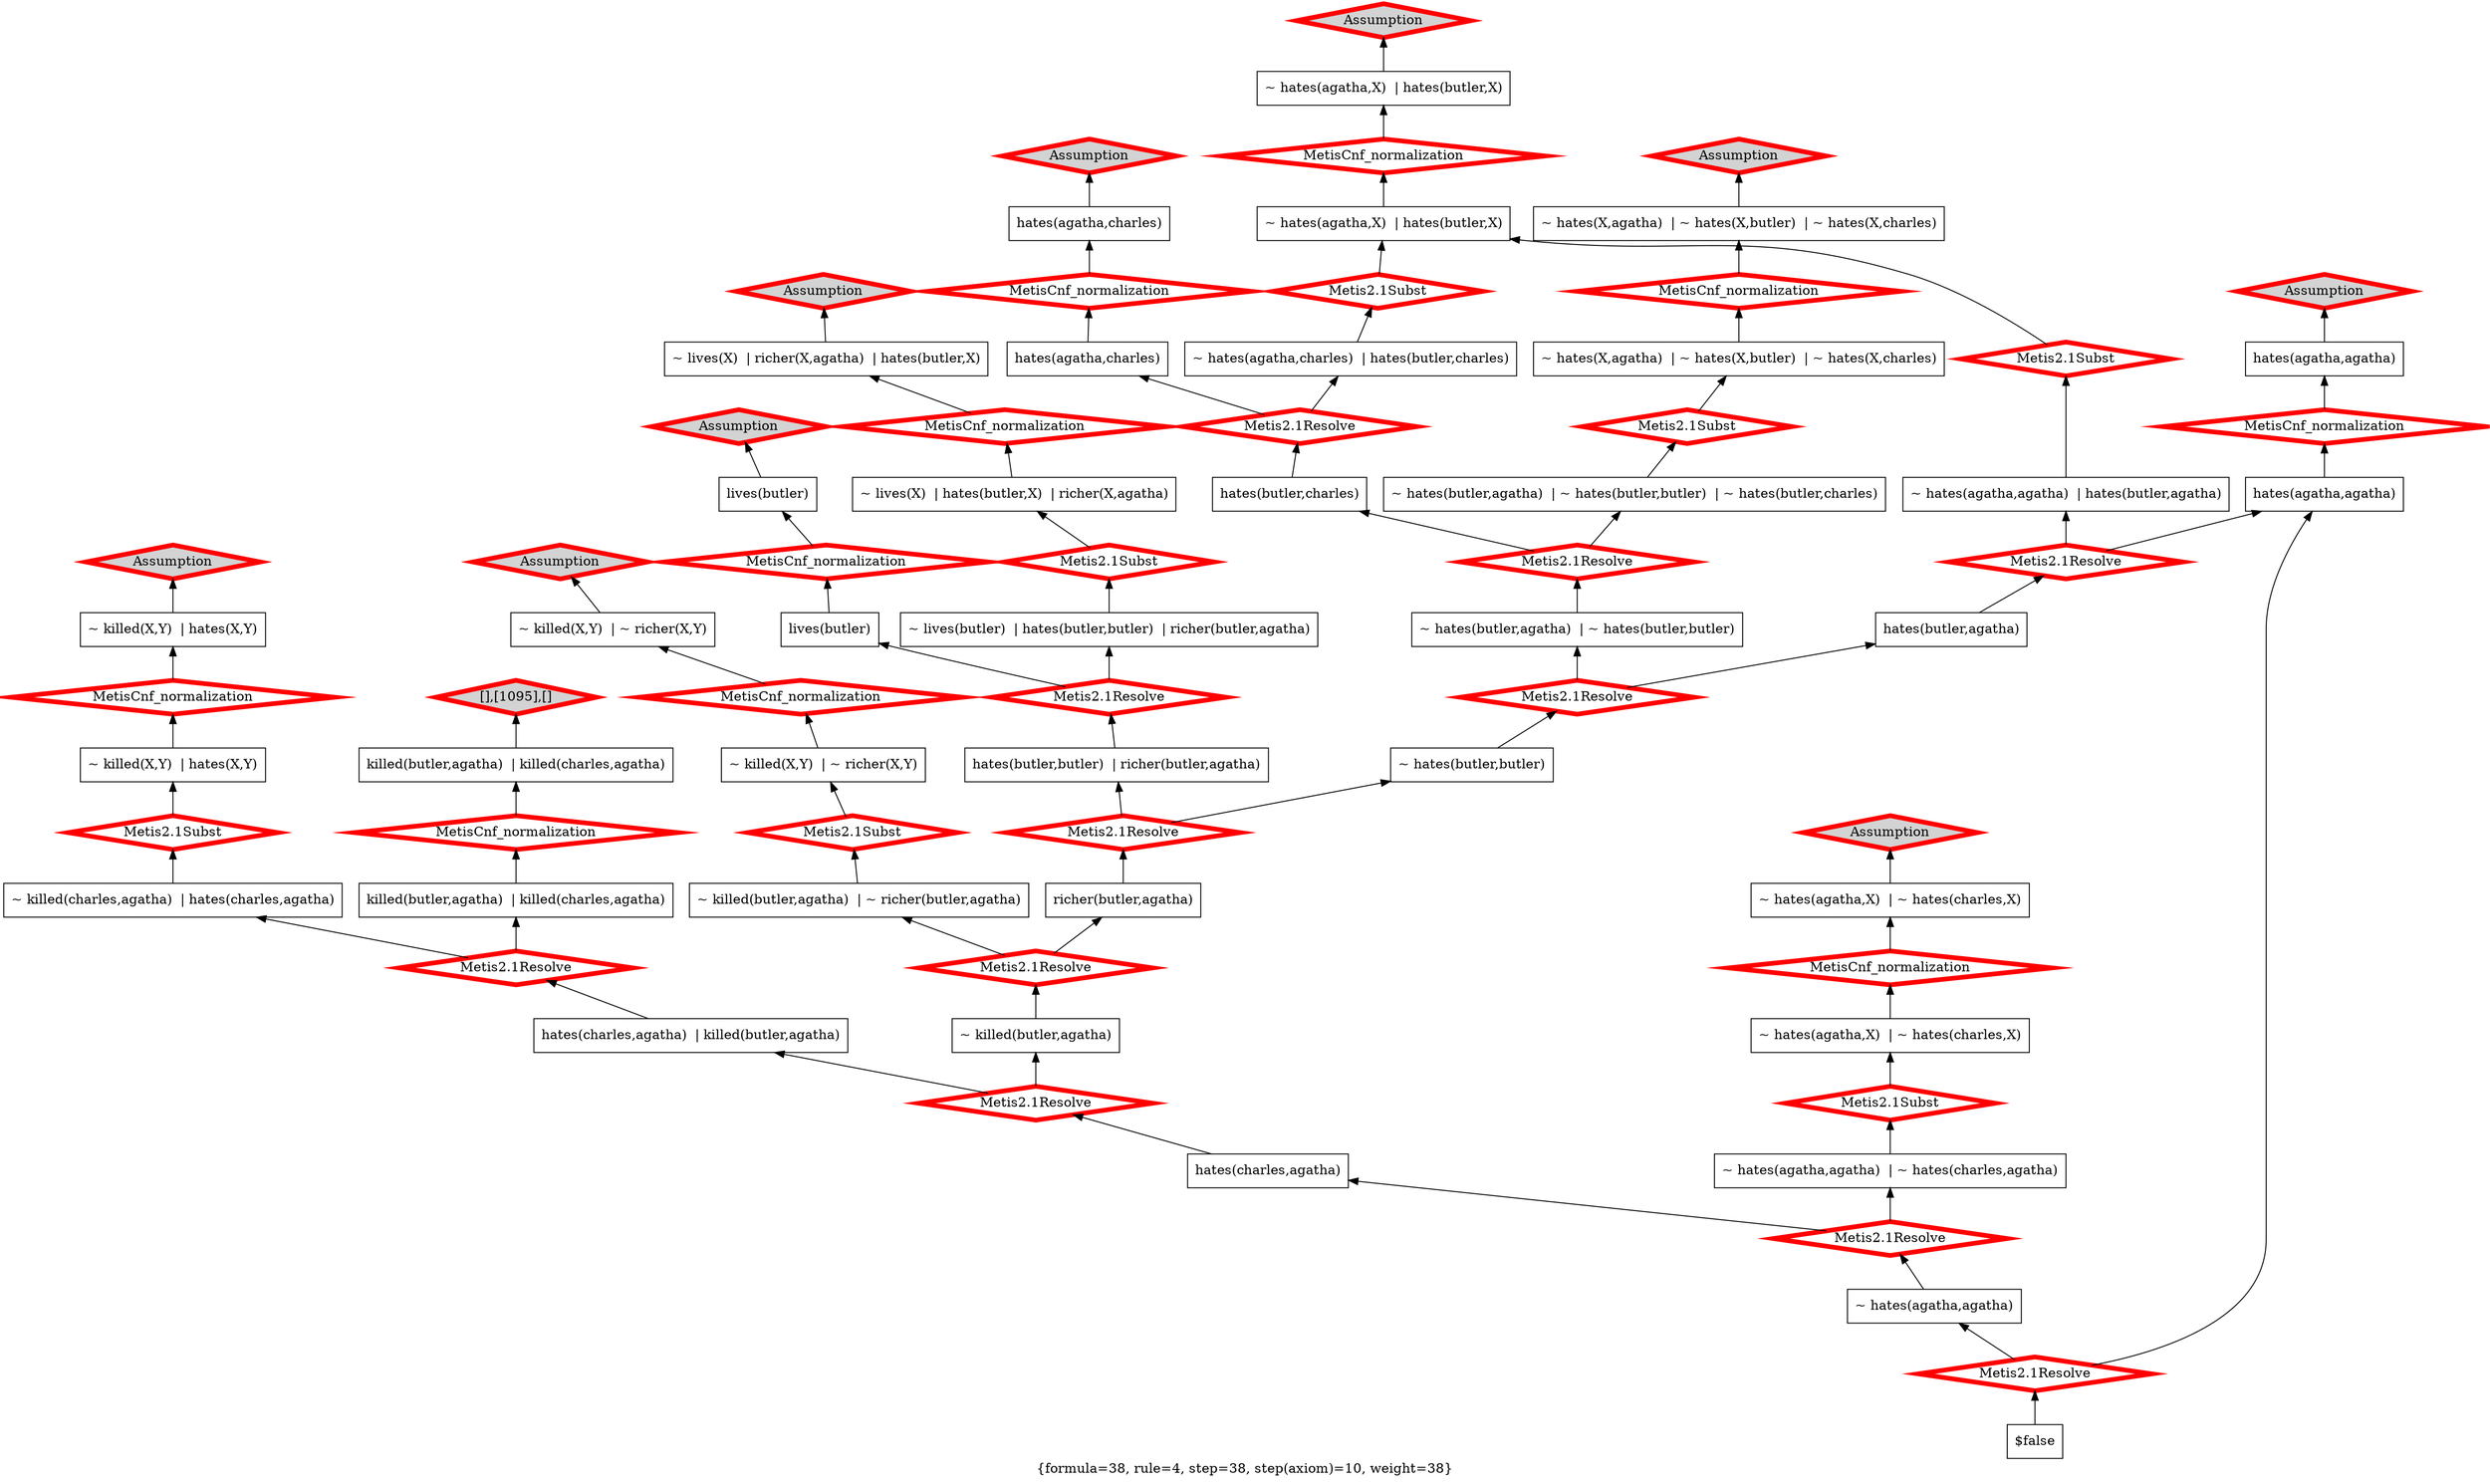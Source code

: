 digraph g 
{ rankdir=BT;
 labelloc=b label="{formula=38, rule=4, step=38, step(axiom)=10, weight=38}"  
 "x_1085" [ color="black" shape="box" label="~ hates(X,agatha)  | ~ hates(X,butler)  | ~ hates(X,charles)" fillcolor="white" style="filled"  ];
  "x_1209" [ color="black" shape="box" label="hates(agatha,agatha)" fillcolor="white" style="filled"  ];
  "x_1166" [ color="black" shape="box" label="~ hates(agatha,X)  | hates(butler,X)" fillcolor="white" style="filled"  ];
  "x_1086" [ color="black" shape="box" label="~ killed(X,Y)  | ~ richer(X,Y)" fillcolor="white" style="filled"  ];
  "x_1132" [ color="black" shape="box" label="~ hates(butler,butler)" fillcolor="white" style="filled"  ];
  "x_1134" [ color="black" shape="box" label="~ hates(agatha,charles)  | hates(butler,charles)" fillcolor="white" style="filled"  ];
  "x_1214" [ color="black" shape="box" label="~ lives(X)  | richer(X,agatha)  | hates(butler,X)" fillcolor="white" style="filled"  ];
  "x_1171" [ color="black" shape="box" label="~ hates(X,agatha)  | ~ hates(X,butler)  | ~ hates(X,charles)" fillcolor="white" style="filled"  ];
  "x_1095" [ color="black" shape="box" label="killed(butler,agatha)  | killed(charles,agatha)" fillcolor="white" style="filled"  ];
  "x_1215" [ color="black" shape="box" label="~ hates(agatha,agatha)  | ~ hates(charles,agatha)" fillcolor="white" style="filled"  ];
  "x_1097" [ color="black" shape="box" label="hates(charles,agatha)" fillcolor="white" style="filled"  ];
  "x_1217" [ color="black" shape="box" label="richer(butler,agatha)" fillcolor="white" style="filled"  ];
  "x_1173" [ color="black" shape="box" label="~ hates(butler,agatha)  | ~ hates(butler,butler)" fillcolor="white" style="filled"  ];
  "x_1140" [ color="black" shape="box" label="~ lives(X)  | hates(butler,X)  | richer(X,agatha)" fillcolor="white" style="filled"  ];
  "x_1103" [ color="black" shape="box" label="hates(charles,agatha)  | killed(butler,agatha)" fillcolor="white" style="filled"  ];
  "x_1178" [ color="black" shape="box" label="~ hates(agatha,agatha)" fillcolor="white" style="filled"  ];
  "x_1147" [ color="black" shape="box" label="~ hates(agatha,X)  | ~ hates(charles,X)" fillcolor="white" style="filled"  ];
  "x_1183" [ color="black" shape="box" label="killed(butler,agatha)  | killed(charles,agatha)" fillcolor="white" style="filled"  ];
  "x_1151" [ color="black" shape="box" label="hates(agatha,agatha)" fillcolor="white" style="filled"  ];
  "x_1221" [ color="black" shape="box" label="~ killed(butler,agatha)" fillcolor="white" style="filled"  ];
  "x_1222" [ color="black" shape="box" label="~ hates(agatha,X)  | hates(butler,X)" fillcolor="white" style="filled"  ];
  "x_1108" [ color="black" shape="box" label="~ killed(X,Y)  | hates(X,Y)" fillcolor="white" style="filled"  ];
  "x_1188" [ color="black" shape="box" label="~ hates(agatha,X)  | ~ hates(charles,X)" fillcolor="white" style="filled"  ];
  "x_1189" [ color="black" shape="box" label="~ lives(butler)  | hates(butler,butler)  | richer(butler,agatha)" fillcolor="white" style="filled"  ];
  "x_1154" [ color="black" shape="box" label="hates(butler,charles)" fillcolor="white" style="filled"  ];
  "x_1230" [ color="black" shape="box" label="$false" fillcolor="white" style="filled"  ];
  "x_1197" [ color="black" shape="box" label="~ hates(agatha,agatha)  | hates(butler,agatha)" fillcolor="white" style="filled"  ];
  "x_1231" [ color="black" shape="box" label="~ killed(charles,agatha)  | hates(charles,agatha)" fillcolor="white" style="filled"  ];
  "x_1198" [ color="black" shape="box" label="lives(butler)" fillcolor="white" style="filled"  ];
  "x_1117" [ color="black" shape="box" label="~ killed(butler,agatha)  | ~ richer(butler,agatha)" fillcolor="white" style="filled"  ];
  "x_1159" [ color="black" shape="box" label="~ killed(X,Y)  | hates(X,Y)" fillcolor="white" style="filled"  ];
  "x_1201" [ color="black" shape="box" label="hates(agatha,charles)" fillcolor="white" style="filled"  ];
  "x_1121" [ color="black" shape="box" label="~ hates(butler,agatha)  | ~ hates(butler,butler)  | ~ hates(butler,charles)" fillcolor="white" style="filled"  ];
  "x_1120" [ color="black" shape="box" label="hates(butler,agatha)" fillcolor="white" style="filled"  ];
  "x_1161" [ color="black" shape="box" label="hates(butler,butler)  | richer(butler,agatha)" fillcolor="white" style="filled"  ];
  "x_1125" [ color="black" shape="box" label="hates(agatha,charles)" fillcolor="white" style="filled"  ];
  "x_1162" [ color="black" shape="box" label="lives(butler)" fillcolor="white" style="filled"  ];
  "x_1203" [ color="black" shape="box" label="~ killed(X,Y)  | ~ richer(X,Y)" fillcolor="white" style="filled"  ];
  "-18798af8:1242f141842:-73b5" [ URL="http://browser.inference-web.org/iwbrowser/BrowseNodeSet?url=http%3A%2F%2Finference-web.org%2Fproofs%2Ftptp%2FSolutions%2FPUZ%2FPUZ001-1%2FMetis---2.1%2Fanswer.owl%23ns_22" color="red" shape="diamond" label="Metis2.1Resolve" fillcolor="white" style="filled" penwidth="5"  ];
  "x_1132" -> "-18798af8:1242f141842:-73b5";
  "-18798af8:1242f141842:-73b5" -> "x_1120";
  "-18798af8:1242f141842:-73b5" -> "x_1173";
  "-18798af8:1242f141842:-7387" [ URL="http://browser.inference-web.org/iwbrowser/BrowseNodeSet?url=http%3A%2F%2Finference-web.org%2Fproofs%2Ftptp%2FSolutions%2FPUZ%2FPUZ001-1%2FMetis---2.1%2Fanswer.owl%23ns_19" color="red" shape="diamond" label="MetisCnf_normalization" fillcolor="white" style="filled" penwidth="5"  ];
  "x_1151" -> "-18798af8:1242f141842:-7387";
  "-18798af8:1242f141842:-7387" -> "x_1209";
  "-18798af8:1242f141842:-73da" [ URL="http://browser.inference-web.org/iwbrowser/BrowseNodeSet?url=http%3A%2F%2Finference-web.org%2Fproofs%2Ftptp%2FSolutions%2FPUZ%2FPUZ001-1%2FMetis---2.1%2Fanswer.owl%23ns_1" color="red" shape="diamond" label="Metis2.1Subst" fillcolor="white" style="filled" penwidth="5"  ];
  "x_1215" -> "-18798af8:1242f141842:-73da";
  "-18798af8:1242f141842:-73da" -> "x_1147";
  "-18798af8:1242f141842:-7373" [ URL="http://browser.inference-web.org/iwbrowser/BrowseNodeSet?url=http%3A%2F%2Finference-web.org%2Fproofs%2Ftptp%2FSolutions%2FPUZ%2FPUZ001-1%2FMetis---2.1%2Fanswer.owl%23ns_butler_hates_poor" color="red" shape="diamond" label="Assumption" fillcolor="lightgrey" style="filled" penwidth="5"  ];
  "x_1214" -> "-18798af8:1242f141842:-7373";
  "-18798af8:1242f141842:-7380" [ URL="http://browser.inference-web.org/iwbrowser/BrowseNodeSet?url=http%3A%2F%2Finference-web.org%2Fproofs%2Ftptp%2FSolutions%2FPUZ%2FPUZ001-1%2FMetis---2.1%2Fanswer.owl%23ns_11" color="red" shape="diamond" label="Metis2.1Resolve" fillcolor="white" style="filled" penwidth="5"  ];
  "x_1161" -> "-18798af8:1242f141842:-7380";
  "-18798af8:1242f141842:-7380" -> "x_1162";
  "-18798af8:1242f141842:-7380" -> "x_1189";
  "-18798af8:1242f141842:-7383" [ URL="http://browser.inference-web.org/iwbrowser/BrowseNodeSet?url=http%3A%2F%2Finference-web.org%2Fproofs%2Ftptp%2FSolutions%2FPUZ%2FPUZ001-1%2FMetis---2.1%2Fanswer.owl%23ns_agatha_hates_agatha" color="red" shape="diamond" label="Assumption" fillcolor="lightgrey" style="filled" penwidth="5"  ];
  "x_1209" -> "-18798af8:1242f141842:-7383";
  "-18798af8:1242f141842:-738b" [ URL="http://browser.inference-web.org/iwbrowser/BrowseNodeSet?url=http%3A%2F%2Finference-web.org%2Fproofs%2Ftptp%2FSolutions%2FPUZ%2FPUZ001-1%2FMetis---2.1%2Fanswer.owl%23ns_20" color="red" shape="diamond" label="Metis2.1Subst" fillcolor="white" style="filled" penwidth="5"  ];
  "x_1197" -> "-18798af8:1242f141842:-738b";
  "-18798af8:1242f141842:-738b" -> "x_1222";
  "-18798af8:1242f141842:-73ba" [ URL="http://browser.inference-web.org/iwbrowser/BrowseNodeSet?url=http%3A%2F%2Finference-web.org%2Fproofs%2Ftptp%2FSolutions%2FPUZ%2FPUZ001-1%2FMetis---2.1%2Fanswer.owl%23ns_23" color="red" shape="diamond" label="Metis2.1Resolve" fillcolor="white" style="filled" penwidth="5"  ];
  "x_1217" -> "-18798af8:1242f141842:-73ba";
  "-18798af8:1242f141842:-73ba" -> "x_1132";
  "-18798af8:1242f141842:-73ba" -> "x_1161";
  "-18798af8:1242f141842:-7377" [ URL="http://browser.inference-web.org/iwbrowser/BrowseNodeSet?url=http%3A%2F%2Finference-web.org%2Fproofs%2Ftptp%2FSolutions%2FPUZ%2FPUZ001-1%2FMetis---2.1%2Fanswer.owl%23ns_9" color="red" shape="diamond" label="MetisCnf_normalization" fillcolor="white" style="filled" penwidth="5"  ];
  "x_1140" -> "-18798af8:1242f141842:-7377";
  "-18798af8:1242f141842:-7377" -> "x_1214";
  "-18798af8:1242f141842:-73ca" [ URL="http://browser.inference-web.org/iwbrowser/BrowseNodeSet?url=http%3A%2F%2Finference-web.org%2Fproofs%2Ftptp%2FSolutions%2FPUZ%2FPUZ001-1%2FMetis---2.1%2Fanswer.owl%23ns_24" color="red" shape="diamond" label="Metis2.1Resolve" fillcolor="white" style="filled" penwidth="5"  ];
  "x_1221" -> "-18798af8:1242f141842:-73ca";
  "-18798af8:1242f141842:-73ca" -> "x_1117";
  "-18798af8:1242f141842:-73ca" -> "x_1217";
  "-18798af8:1242f141842:-737b" [ URL="http://browser.inference-web.org/iwbrowser/BrowseNodeSet?url=http%3A%2F%2Finference-web.org%2Fproofs%2Ftptp%2FSolutions%2FPUZ%2FPUZ001-1%2FMetis---2.1%2Fanswer.owl%23ns_10" color="red" shape="diamond" label="Metis2.1Subst" fillcolor="white" style="filled" penwidth="5"  ];
  "x_1189" -> "-18798af8:1242f141842:-737b";
  "-18798af8:1242f141842:-737b" -> "x_1140";
  "-18798af8:1242f141842:-7360" [ URL="http://browser.inference-web.org/iwbrowser/BrowseNodeSet?url=http%3A%2F%2Finference-web.org%2Fproofs%2Ftptp%2FSolutions%2FPUZ%2FPUZ001-1%2FMetis---2.1%2Fanswer.owl%23ns_3" color="red" shape="diamond" label="MetisCnf_normalization" fillcolor="white" style="filled" penwidth="5"  ];
  "x_1159" -> "-18798af8:1242f141842:-7360";
  "-18798af8:1242f141842:-7360" -> "x_1108";
  "-18798af8:1242f141842:-73e4" [ URL="http://browser.inference-web.org/iwbrowser/BrowseNodeSet?url=http%3A%2F%2Finference-web.org%2Fproofs%2Ftptp%2FSolutions%2FPUZ%2FPUZ001-1%2FMetis---2.1%2Fanswer.owl%23answer" color="red" shape="diamond" label="Metis2.1Resolve" fillcolor="white" style="filled" penwidth="5"  ];
  "x_1230" -> "-18798af8:1242f141842:-73e4";
  "-18798af8:1242f141842:-73e4" -> "x_1151";
  "-18798af8:1242f141842:-73e4" -> "x_1178";
  "-18798af8:1242f141842:-73df" [ URL="http://browser.inference-web.org/iwbrowser/BrowseNodeSet?url=http%3A%2F%2Finference-web.org%2Fproofs%2Ftptp%2FSolutions%2FPUZ%2FPUZ001-1%2FMetis---2.1%2Fanswer.owl%23ns_26" color="red" shape="diamond" label="Metis2.1Resolve" fillcolor="white" style="filled" penwidth="5"  ];
  "x_1178" -> "-18798af8:1242f141842:-73df";
  "-18798af8:1242f141842:-73df" -> "x_1097";
  "-18798af8:1242f141842:-73df" -> "x_1215";
  "-18798af8:1242f141842:-7364" [ URL="http://browser.inference-web.org/iwbrowser/BrowseNodeSet?url=http%3A%2F%2Finference-web.org%2Fproofs%2Ftptp%2FSolutions%2FPUZ%2FPUZ001-1%2FMetis---2.1%2Fanswer.owl%23ns_4" color="red" shape="diamond" label="Metis2.1Subst" fillcolor="white" style="filled" penwidth="5"  ];
  "x_1231" -> "-18798af8:1242f141842:-7364";
  "-18798af8:1242f141842:-7364" -> "x_1159";
  "-18798af8:1242f141842:-73cf" [ URL="http://browser.inference-web.org/iwbrowser/BrowseNodeSet?url=http%3A%2F%2Finference-web.org%2Fproofs%2Ftptp%2FSolutions%2FPUZ%2FPUZ001-1%2FMetis---2.1%2Fanswer.owl%23ns_25" color="red" shape="diamond" label="Metis2.1Resolve" fillcolor="white" style="filled" penwidth="5"  ];
  "x_1097" -> "-18798af8:1242f141842:-73cf";
  "-18798af8:1242f141842:-73cf" -> "x_1103";
  "-18798af8:1242f141842:-73cf" -> "x_1221";
  "-18798af8:1242f141842:-73eb" [ URL="http://browser.inference-web.org/iwbrowser/BrowseNodeSet?url=http%3A%2F%2Finference-web.org%2Fproofs%2Ftptp%2FSolutions%2FPUZ%2FPUZ001-1%2FMetis---2.1%2Fanswer.owl%23ns_13" color="red" shape="diamond" label="MetisCnf_normalization" fillcolor="white" style="filled" penwidth="5"  ];
  "x_1222" -> "-18798af8:1242f141842:-73eb";
  "-18798af8:1242f141842:-73eb" -> "x_1166";
  "-18798af8:1242f141842:-7370" [ URL="http://browser.inference-web.org/iwbrowser/BrowseNodeSet?url=http%3A%2F%2Finference-web.org%2Fproofs%2Ftptp%2FSolutions%2FPUZ%2FPUZ001-1%2FMetis---2.1%2Fanswer.owl%23ns_8" color="red" shape="diamond" label="MetisCnf_normalization" fillcolor="white" style="filled" penwidth="5"  ];
  "x_1162" -> "-18798af8:1242f141842:-7370";
  "-18798af8:1242f141842:-7370" -> "x_1198";
  "-18798af8:1242f141842:-7355" [ URL="http://browser.inference-web.org/iwbrowser/BrowseNodeSet?url=http%3A%2F%2Finference-web.org%2Fproofs%2Ftptp%2FSolutions%2FPUZ%2FPUZ001-1%2FMetis---2.1%2Fanswer.owl%23ns_prove_neither_charles_nor_butler_did_it" color="red" shape="diamond" label="[],[1095],[]" fillcolor="lightgrey" style="filled" penwidth="5"  ];
  "x_1095" -> "-18798af8:1242f141842:-7355";
  "-18798af8:1242f141842:-7359" [ URL="http://browser.inference-web.org/iwbrowser/BrowseNodeSet?url=http%3A%2F%2Finference-web.org%2Fproofs%2Ftptp%2FSolutions%2FPUZ%2FPUZ001-1%2FMetis---2.1%2Fanswer.owl%23ns_2" color="red" shape="diamond" label="MetisCnf_normalization" fillcolor="white" style="filled" penwidth="5"  ];
  "x_1183" -> "-18798af8:1242f141842:-7359";
  "-18798af8:1242f141842:-7359" -> "x_1095";
  "-18798af8:1242f141842:-7369" [ URL="http://browser.inference-web.org/iwbrowser/BrowseNodeSet?url=http%3A%2F%2Finference-web.org%2Fproofs%2Ftptp%2FSolutions%2FPUZ%2FPUZ001-1%2FMetis---2.1%2Fanswer.owl%23ns_5" color="red" shape="diamond" label="Metis2.1Resolve" fillcolor="white" style="filled" penwidth="5"  ];
  "x_1103" -> "-18798af8:1242f141842:-7369";
  "-18798af8:1242f141842:-7369" -> "x_1183";
  "-18798af8:1242f141842:-7369" -> "x_1231";
  "-18798af8:1242f141842:-73e7" [ URL="http://browser.inference-web.org/iwbrowser/BrowseNodeSet?url=http%3A%2F%2Finference-web.org%2Fproofs%2Ftptp%2FSolutions%2FPUZ%2FPUZ001-1%2FMetis---2.1%2Fanswer.owl%23ns_same_hates" color="red" shape="diamond" label="Assumption" fillcolor="lightgrey" style="filled" penwidth="5"  ];
  "x_1166" -> "-18798af8:1242f141842:-73e7";
  "-18798af8:1242f141842:-73a3" [ URL="http://browser.inference-web.org/iwbrowser/BrowseNodeSet?url=http%3A%2F%2Finference-web.org%2Fproofs%2Ftptp%2FSolutions%2FPUZ%2FPUZ001-1%2FMetis---2.1%2Fanswer.owl%23ns_no_one_hates_everyone" color="red" shape="diamond" label="Assumption" fillcolor="lightgrey" style="filled" penwidth="5"  ];
  "x_1085" -> "-18798af8:1242f141842:-73a3";
  "-18798af8:1242f141842:-73a7" [ URL="http://browser.inference-web.org/iwbrowser/BrowseNodeSet?url=http%3A%2F%2Finference-web.org%2Fproofs%2Ftptp%2FSolutions%2FPUZ%2FPUZ001-1%2FMetis---2.1%2Fanswer.owl%23ns_16" color="red" shape="diamond" label="MetisCnf_normalization" fillcolor="white" style="filled" penwidth="5"  ];
  "x_1171" -> "-18798af8:1242f141842:-73a7";
  "-18798af8:1242f141842:-73a7" -> "x_1085";
  "-18798af8:1242f141842:-73ab" [ URL="http://browser.inference-web.org/iwbrowser/BrowseNodeSet?url=http%3A%2F%2Finference-web.org%2Fproofs%2Ftptp%2FSolutions%2FPUZ%2FPUZ001-1%2FMetis---2.1%2Fanswer.owl%23ns_17" color="red" shape="diamond" label="Metis2.1Subst" fillcolor="white" style="filled" penwidth="5"  ];
  "x_1121" -> "-18798af8:1242f141842:-73ab";
  "-18798af8:1242f141842:-73ab" -> "x_1171";
  "-18798af8:1242f141842:-73a0" [ URL="http://browser.inference-web.org/iwbrowser/BrowseNodeSet?url=http%3A%2F%2Finference-web.org%2Fproofs%2Ftptp%2FSolutions%2FPUZ%2FPUZ001-1%2FMetis---2.1%2Fanswer.owl%23ns_15" color="red" shape="diamond" label="Metis2.1Resolve" fillcolor="white" style="filled" penwidth="5"  ];
  "x_1154" -> "-18798af8:1242f141842:-73a0";
  "-18798af8:1242f141842:-73a0" -> "x_1125";
  "-18798af8:1242f141842:-73a0" -> "x_1134";
  "-18798af8:1242f141842:-73b0" [ URL="http://browser.inference-web.org/iwbrowser/BrowseNodeSet?url=http%3A%2F%2Finference-web.org%2Fproofs%2Ftptp%2FSolutions%2FPUZ%2FPUZ001-1%2FMetis---2.1%2Fanswer.owl%23ns_18" color="red" shape="diamond" label="Metis2.1Resolve" fillcolor="white" style="filled" penwidth="5"  ];
  "x_1173" -> "-18798af8:1242f141842:-73b0";
  "-18798af8:1242f141842:-73b0" -> "x_1121";
  "-18798af8:1242f141842:-73b0" -> "x_1154";
  "-18798af8:1242f141842:-73d6" [ URL="http://browser.inference-web.org/iwbrowser/BrowseNodeSet?url=http%3A%2F%2Finference-web.org%2Fproofs%2Ftptp%2FSolutions%2FPUZ%2FPUZ001-1%2FMetis---2.1%2Fanswer.owl%23ns_0" color="red" shape="diamond" label="MetisCnf_normalization" fillcolor="white" style="filled" penwidth="5"  ];
  "x_1147" -> "-18798af8:1242f141842:-73d6";
  "-18798af8:1242f141842:-73d6" -> "x_1188";
  "-18798af8:1242f141842:-739b" [ URL="http://browser.inference-web.org/iwbrowser/BrowseNodeSet?url=http%3A%2F%2Finference-web.org%2Fproofs%2Ftptp%2FSolutions%2FPUZ%2FPUZ001-1%2FMetis---2.1%2Fanswer.owl%23ns_14" color="red" shape="diamond" label="Metis2.1Subst" fillcolor="white" style="filled" penwidth="5"  ];
  "x_1134" -> "-18798af8:1242f141842:-739b";
  "-18798af8:1242f141842:-739b" -> "x_1222";
  "-18798af8:1242f141842:-73d2" [ URL="http://browser.inference-web.org/iwbrowser/BrowseNodeSet?url=http%3A%2F%2Finference-web.org%2Fproofs%2Ftptp%2FSolutions%2FPUZ%2FPUZ001-1%2FMetis---2.1%2Fanswer.owl%23ns_different_hates" color="red" shape="diamond" label="Assumption" fillcolor="lightgrey" style="filled" penwidth="5"  ];
  "x_1188" -> "-18798af8:1242f141842:-73d2";
  "-18798af8:1242f141842:-7393" [ URL="http://browser.inference-web.org/iwbrowser/BrowseNodeSet?url=http%3A%2F%2Finference-web.org%2Fproofs%2Ftptp%2FSolutions%2FPUZ%2FPUZ001-1%2FMetis---2.1%2Fanswer.owl%23ns_agatha_hates_charles" color="red" shape="diamond" label="Assumption" fillcolor="lightgrey" style="filled" penwidth="5"  ];
  "x_1201" -> "-18798af8:1242f141842:-7393";
  "-18798af8:1242f141842:-73bd" [ URL="http://browser.inference-web.org/iwbrowser/BrowseNodeSet?url=http%3A%2F%2Finference-web.org%2Fproofs%2Ftptp%2FSolutions%2FPUZ%2FPUZ001-1%2FMetis---2.1%2Fanswer.owl%23ns_poorer_killer" color="red" shape="diamond" label="Assumption" fillcolor="lightgrey" style="filled" penwidth="5"  ];
  "x_1086" -> "-18798af8:1242f141842:-73bd";
  "-18798af8:1242f141842:-736c" [ URL="http://browser.inference-web.org/iwbrowser/BrowseNodeSet?url=http%3A%2F%2Finference-web.org%2Fproofs%2Ftptp%2FSolutions%2FPUZ%2FPUZ001-1%2FMetis---2.1%2Fanswer.owl%23ns_butler" color="red" shape="diamond" label="Assumption" fillcolor="lightgrey" style="filled" penwidth="5"  ];
  "x_1198" -> "-18798af8:1242f141842:-736c";
  "-18798af8:1242f141842:-7390" [ URL="http://browser.inference-web.org/iwbrowser/BrowseNodeSet?url=http%3A%2F%2Finference-web.org%2Fproofs%2Ftptp%2FSolutions%2FPUZ%2FPUZ001-1%2FMetis---2.1%2Fanswer.owl%23ns_21" color="red" shape="diamond" label="Metis2.1Resolve" fillcolor="white" style="filled" penwidth="5"  ];
  "x_1120" -> "-18798af8:1242f141842:-7390";
  "-18798af8:1242f141842:-7390" -> "x_1151";
  "-18798af8:1242f141842:-7390" -> "x_1197";
  "-18798af8:1242f141842:-73c1" [ URL="http://browser.inference-web.org/iwbrowser/BrowseNodeSet?url=http%3A%2F%2Finference-web.org%2Fproofs%2Ftptp%2FSolutions%2FPUZ%2FPUZ001-1%2FMetis---2.1%2Fanswer.owl%23ns_6" color="red" shape="diamond" label="MetisCnf_normalization" fillcolor="white" style="filled" penwidth="5"  ];
  "x_1203" -> "-18798af8:1242f141842:-73c1";
  "-18798af8:1242f141842:-73c1" -> "x_1086";
  "-18798af8:1242f141842:-735c" [ URL="http://browser.inference-web.org/iwbrowser/BrowseNodeSet?url=http%3A%2F%2Finference-web.org%2Fproofs%2Ftptp%2FSolutions%2FPUZ%2FPUZ001-1%2FMetis---2.1%2Fanswer.owl%23ns_killer_hates_victim" color="red" shape="diamond" label="Assumption" fillcolor="lightgrey" style="filled" penwidth="5"  ];
  "x_1108" -> "-18798af8:1242f141842:-735c";
  "-18798af8:1242f141842:-73c5" [ URL="http://browser.inference-web.org/iwbrowser/BrowseNodeSet?url=http%3A%2F%2Finference-web.org%2Fproofs%2Ftptp%2FSolutions%2FPUZ%2FPUZ001-1%2FMetis---2.1%2Fanswer.owl%23ns_7" color="red" shape="diamond" label="Metis2.1Subst" fillcolor="white" style="filled" penwidth="5"  ];
  "x_1117" -> "-18798af8:1242f141842:-73c5";
  "-18798af8:1242f141842:-73c5" -> "x_1203";
  "-18798af8:1242f141842:-7397" [ URL="http://browser.inference-web.org/iwbrowser/BrowseNodeSet?url=http%3A%2F%2Finference-web.org%2Fproofs%2Ftptp%2FSolutions%2FPUZ%2FPUZ001-1%2FMetis---2.1%2Fanswer.owl%23ns_12" color="red" shape="diamond" label="MetisCnf_normalization" fillcolor="white" style="filled" penwidth="5"  ];
  "x_1125" -> "-18798af8:1242f141842:-7397";
  "-18798af8:1242f141842:-7397" -> "x_1201";
  }
